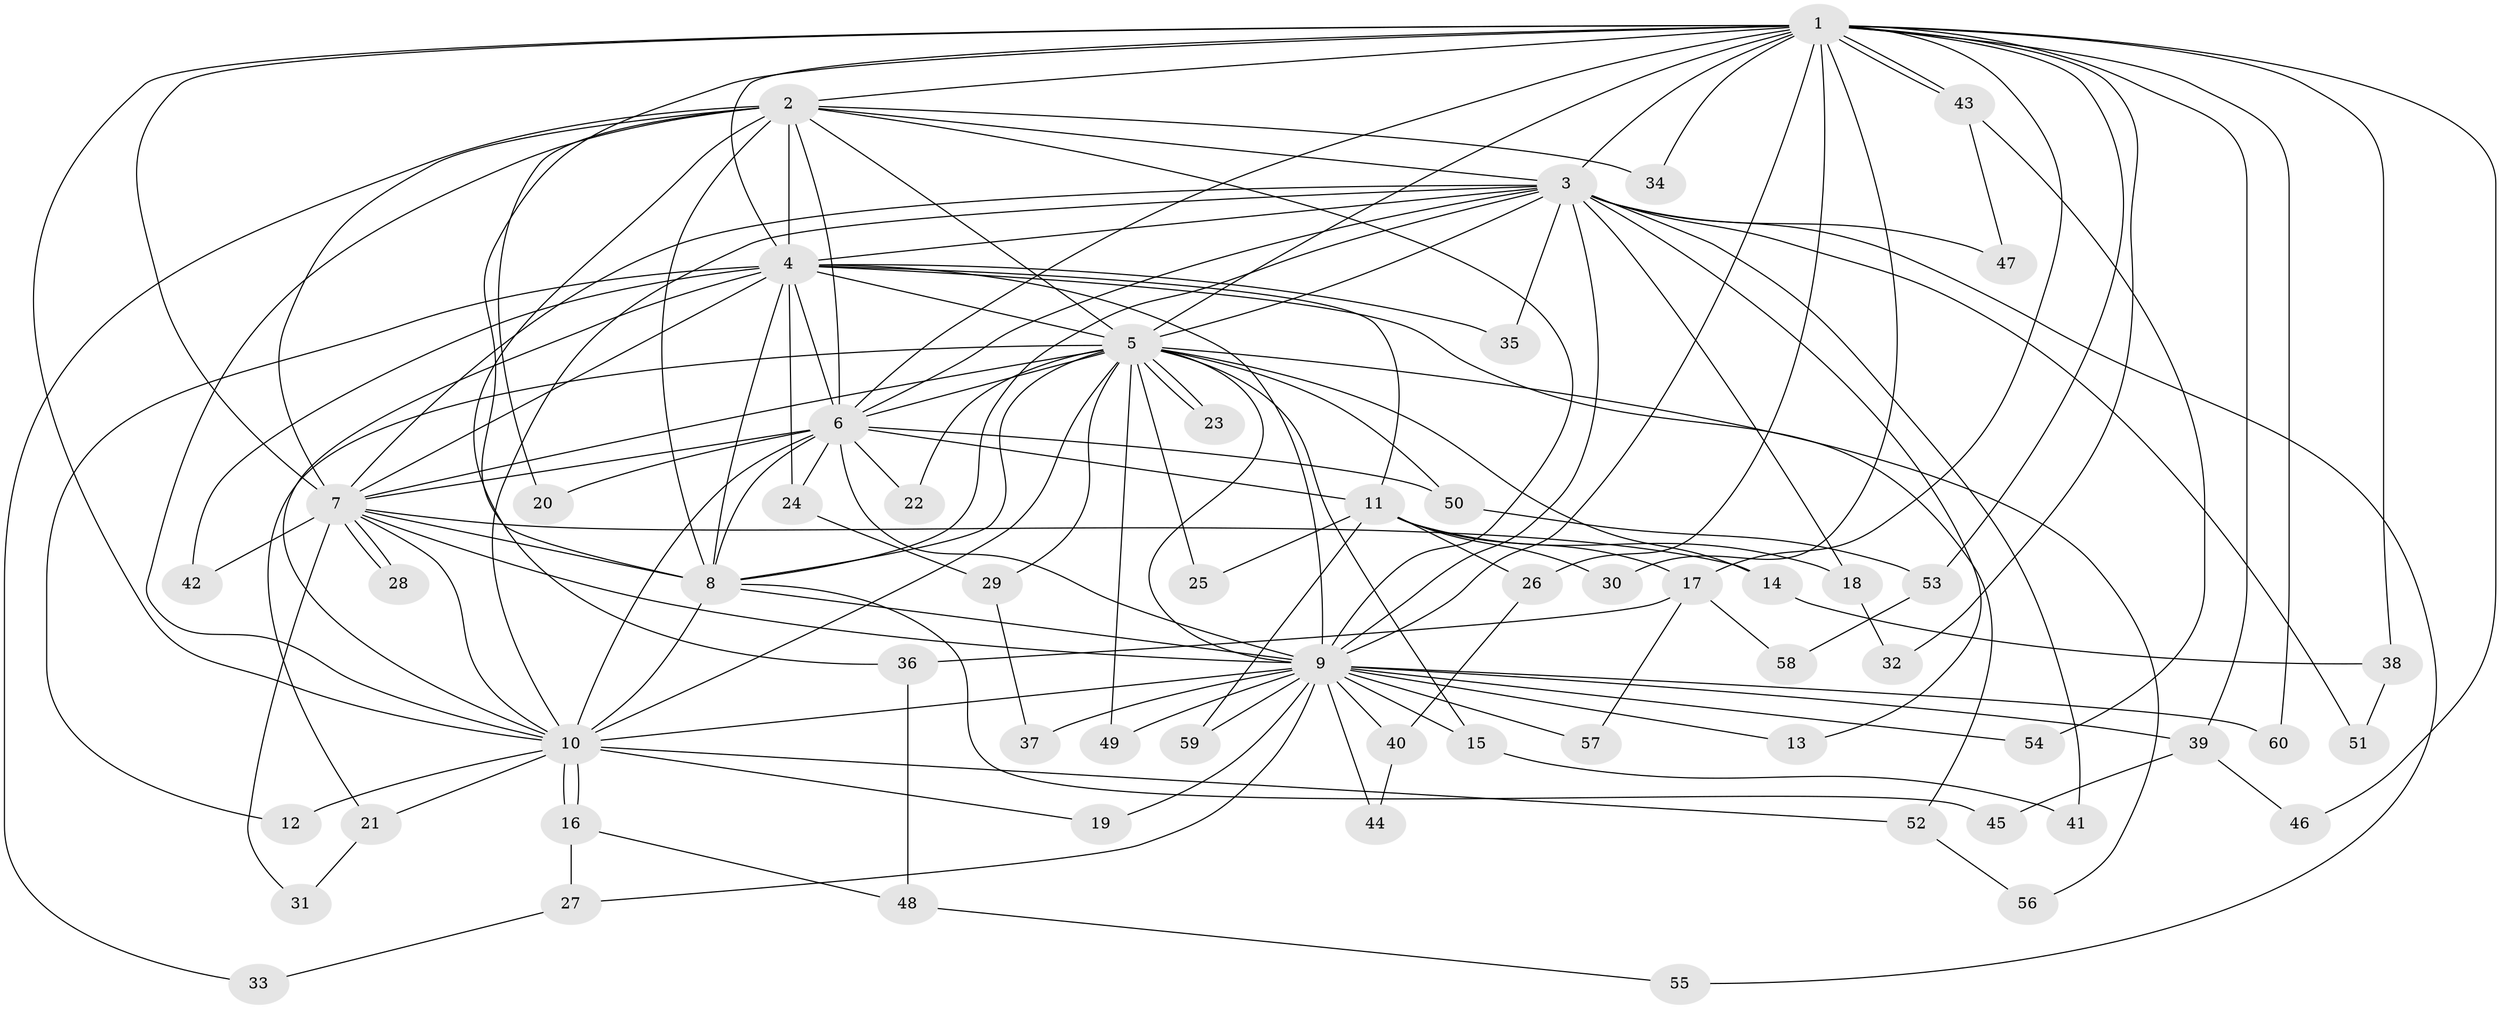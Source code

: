// coarse degree distribution, {8: 0.08333333333333333, 12: 0.041666666666666664, 4: 0.125, 11: 0.041666666666666664, 3: 0.3333333333333333, 1: 0.08333333333333333, 6: 0.08333333333333333, 13: 0.041666666666666664, 2: 0.125, 16: 0.041666666666666664}
// Generated by graph-tools (version 1.1) at 2025/36/03/04/25 23:36:36]
// undirected, 60 vertices, 145 edges
graph export_dot {
  node [color=gray90,style=filled];
  1;
  2;
  3;
  4;
  5;
  6;
  7;
  8;
  9;
  10;
  11;
  12;
  13;
  14;
  15;
  16;
  17;
  18;
  19;
  20;
  21;
  22;
  23;
  24;
  25;
  26;
  27;
  28;
  29;
  30;
  31;
  32;
  33;
  34;
  35;
  36;
  37;
  38;
  39;
  40;
  41;
  42;
  43;
  44;
  45;
  46;
  47;
  48;
  49;
  50;
  51;
  52;
  53;
  54;
  55;
  56;
  57;
  58;
  59;
  60;
  1 -- 2;
  1 -- 3;
  1 -- 4;
  1 -- 5;
  1 -- 6;
  1 -- 7;
  1 -- 8;
  1 -- 9;
  1 -- 10;
  1 -- 17;
  1 -- 26;
  1 -- 30;
  1 -- 32;
  1 -- 34;
  1 -- 38;
  1 -- 39;
  1 -- 43;
  1 -- 43;
  1 -- 46;
  1 -- 53;
  1 -- 60;
  2 -- 3;
  2 -- 4;
  2 -- 5;
  2 -- 6;
  2 -- 7;
  2 -- 8;
  2 -- 9;
  2 -- 10;
  2 -- 20;
  2 -- 33;
  2 -- 34;
  2 -- 36;
  3 -- 4;
  3 -- 5;
  3 -- 6;
  3 -- 7;
  3 -- 8;
  3 -- 9;
  3 -- 10;
  3 -- 13;
  3 -- 18;
  3 -- 35;
  3 -- 41;
  3 -- 47;
  3 -- 51;
  3 -- 55;
  4 -- 5;
  4 -- 6;
  4 -- 7;
  4 -- 8;
  4 -- 9;
  4 -- 10;
  4 -- 11;
  4 -- 12;
  4 -- 24;
  4 -- 35;
  4 -- 42;
  4 -- 52;
  5 -- 6;
  5 -- 7;
  5 -- 8;
  5 -- 9;
  5 -- 10;
  5 -- 14;
  5 -- 15;
  5 -- 21;
  5 -- 22;
  5 -- 23;
  5 -- 23;
  5 -- 25;
  5 -- 29;
  5 -- 49;
  5 -- 50;
  5 -- 56;
  6 -- 7;
  6 -- 8;
  6 -- 9;
  6 -- 10;
  6 -- 11;
  6 -- 20;
  6 -- 22;
  6 -- 24;
  6 -- 50;
  7 -- 8;
  7 -- 9;
  7 -- 10;
  7 -- 14;
  7 -- 28;
  7 -- 28;
  7 -- 31;
  7 -- 42;
  8 -- 9;
  8 -- 10;
  8 -- 45;
  9 -- 10;
  9 -- 13;
  9 -- 15;
  9 -- 19;
  9 -- 27;
  9 -- 37;
  9 -- 39;
  9 -- 40;
  9 -- 44;
  9 -- 49;
  9 -- 54;
  9 -- 57;
  9 -- 59;
  9 -- 60;
  10 -- 12;
  10 -- 16;
  10 -- 16;
  10 -- 19;
  10 -- 21;
  10 -- 52;
  11 -- 17;
  11 -- 18;
  11 -- 25;
  11 -- 26;
  11 -- 30;
  11 -- 59;
  14 -- 38;
  15 -- 41;
  16 -- 27;
  16 -- 48;
  17 -- 36;
  17 -- 57;
  17 -- 58;
  18 -- 32;
  21 -- 31;
  24 -- 29;
  26 -- 40;
  27 -- 33;
  29 -- 37;
  36 -- 48;
  38 -- 51;
  39 -- 45;
  39 -- 46;
  40 -- 44;
  43 -- 47;
  43 -- 54;
  48 -- 55;
  50 -- 53;
  52 -- 56;
  53 -- 58;
}
